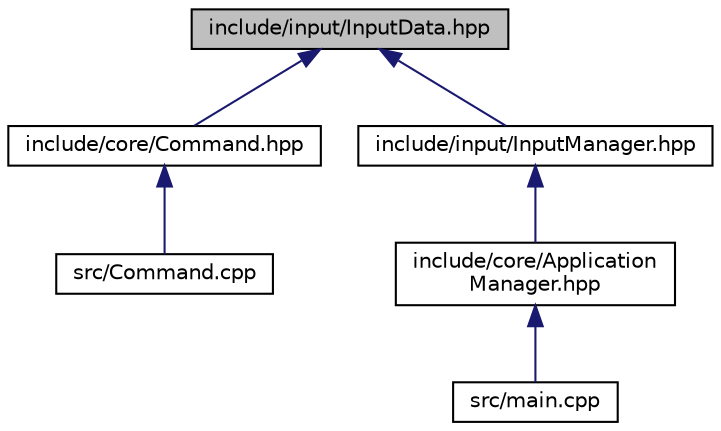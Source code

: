 digraph "include/input/InputData.hpp"
{
 // LATEX_PDF_SIZE
  edge [fontname="Helvetica",fontsize="10",labelfontname="Helvetica",labelfontsize="10"];
  node [fontname="Helvetica",fontsize="10",shape=record];
  Node1 [label="include/input/InputData.hpp",height=0.2,width=0.4,color="black", fillcolor="grey75", style="filled", fontcolor="black",tooltip=" "];
  Node1 -> Node2 [dir="back",color="midnightblue",fontsize="10",style="solid",fontname="Helvetica"];
  Node2 [label="include/core/Command.hpp",height=0.2,width=0.4,color="black", fillcolor="white", style="filled",URL="$Command_8hpp.html",tooltip=" "];
  Node2 -> Node3 [dir="back",color="midnightblue",fontsize="10",style="solid",fontname="Helvetica"];
  Node3 [label="src/Command.cpp",height=0.2,width=0.4,color="black", fillcolor="white", style="filled",URL="$Command_8cpp.html",tooltip=" "];
  Node1 -> Node4 [dir="back",color="midnightblue",fontsize="10",style="solid",fontname="Helvetica"];
  Node4 [label="include/input/InputManager.hpp",height=0.2,width=0.4,color="black", fillcolor="white", style="filled",URL="$InputManager_8hpp.html",tooltip=" "];
  Node4 -> Node5 [dir="back",color="midnightblue",fontsize="10",style="solid",fontname="Helvetica"];
  Node5 [label="include/core/Application\lManager.hpp",height=0.2,width=0.4,color="black", fillcolor="white", style="filled",URL="$ApplicationManager_8hpp.html",tooltip=" "];
  Node5 -> Node6 [dir="back",color="midnightblue",fontsize="10",style="solid",fontname="Helvetica"];
  Node6 [label="src/main.cpp",height=0.2,width=0.4,color="black", fillcolor="white", style="filled",URL="$main_8cpp.html",tooltip=" "];
}
